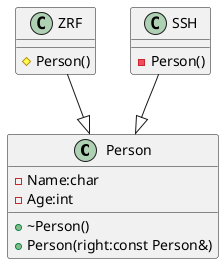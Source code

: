 /*
习题4-16 P149
根据下面的C++代码绘出相应的UML图形表示出类ZRF、类SSH和类Person之间的继承关系
*/

@startuml 4-16

class Person{
    - Name:char
    - Age:int
    + ~Person()
    + Person(right:const Person&)
}
class ZRF{
    # Person()
}
class SSH{
    - Person()
}
ZRF --|> Person
SSH --|> Person

@enduml
